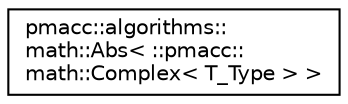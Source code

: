 digraph "Graphical Class Hierarchy"
{
 // LATEX_PDF_SIZE
  edge [fontname="Helvetica",fontsize="10",labelfontname="Helvetica",labelfontsize="10"];
  node [fontname="Helvetica",fontsize="10",shape=record];
  rankdir="LR";
  Node0 [label="pmacc::algorithms::\lmath::Abs\< ::pmacc::\lmath::Complex\< T_Type \> \>",height=0.2,width=0.4,color="black", fillcolor="white", style="filled",URL="$structpmacc_1_1algorithms_1_1math_1_1_abs_3_01_1_1pmacc_1_1math_1_1_complex_3_01_t___type_01_4_01_4.html",tooltip=" "];
}
